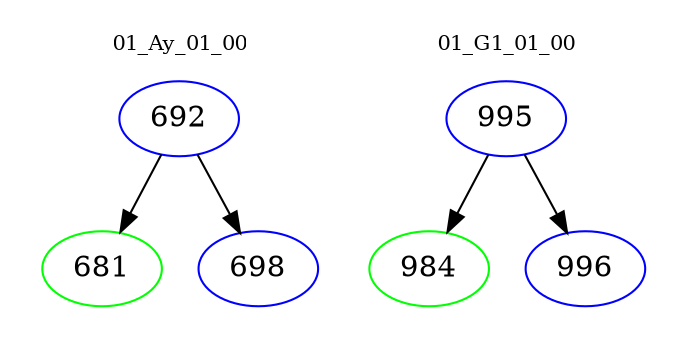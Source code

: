 digraph{
subgraph cluster_0 {
color = white
label = "01_Ay_01_00";
fontsize=10;
T0_692 [label="692", color="blue"]
T0_692 -> T0_681 [color="black"]
T0_681 [label="681", color="green"]
T0_692 -> T0_698 [color="black"]
T0_698 [label="698", color="blue"]
}
subgraph cluster_1 {
color = white
label = "01_G1_01_00";
fontsize=10;
T1_995 [label="995", color="blue"]
T1_995 -> T1_984 [color="black"]
T1_984 [label="984", color="green"]
T1_995 -> T1_996 [color="black"]
T1_996 [label="996", color="blue"]
}
}

